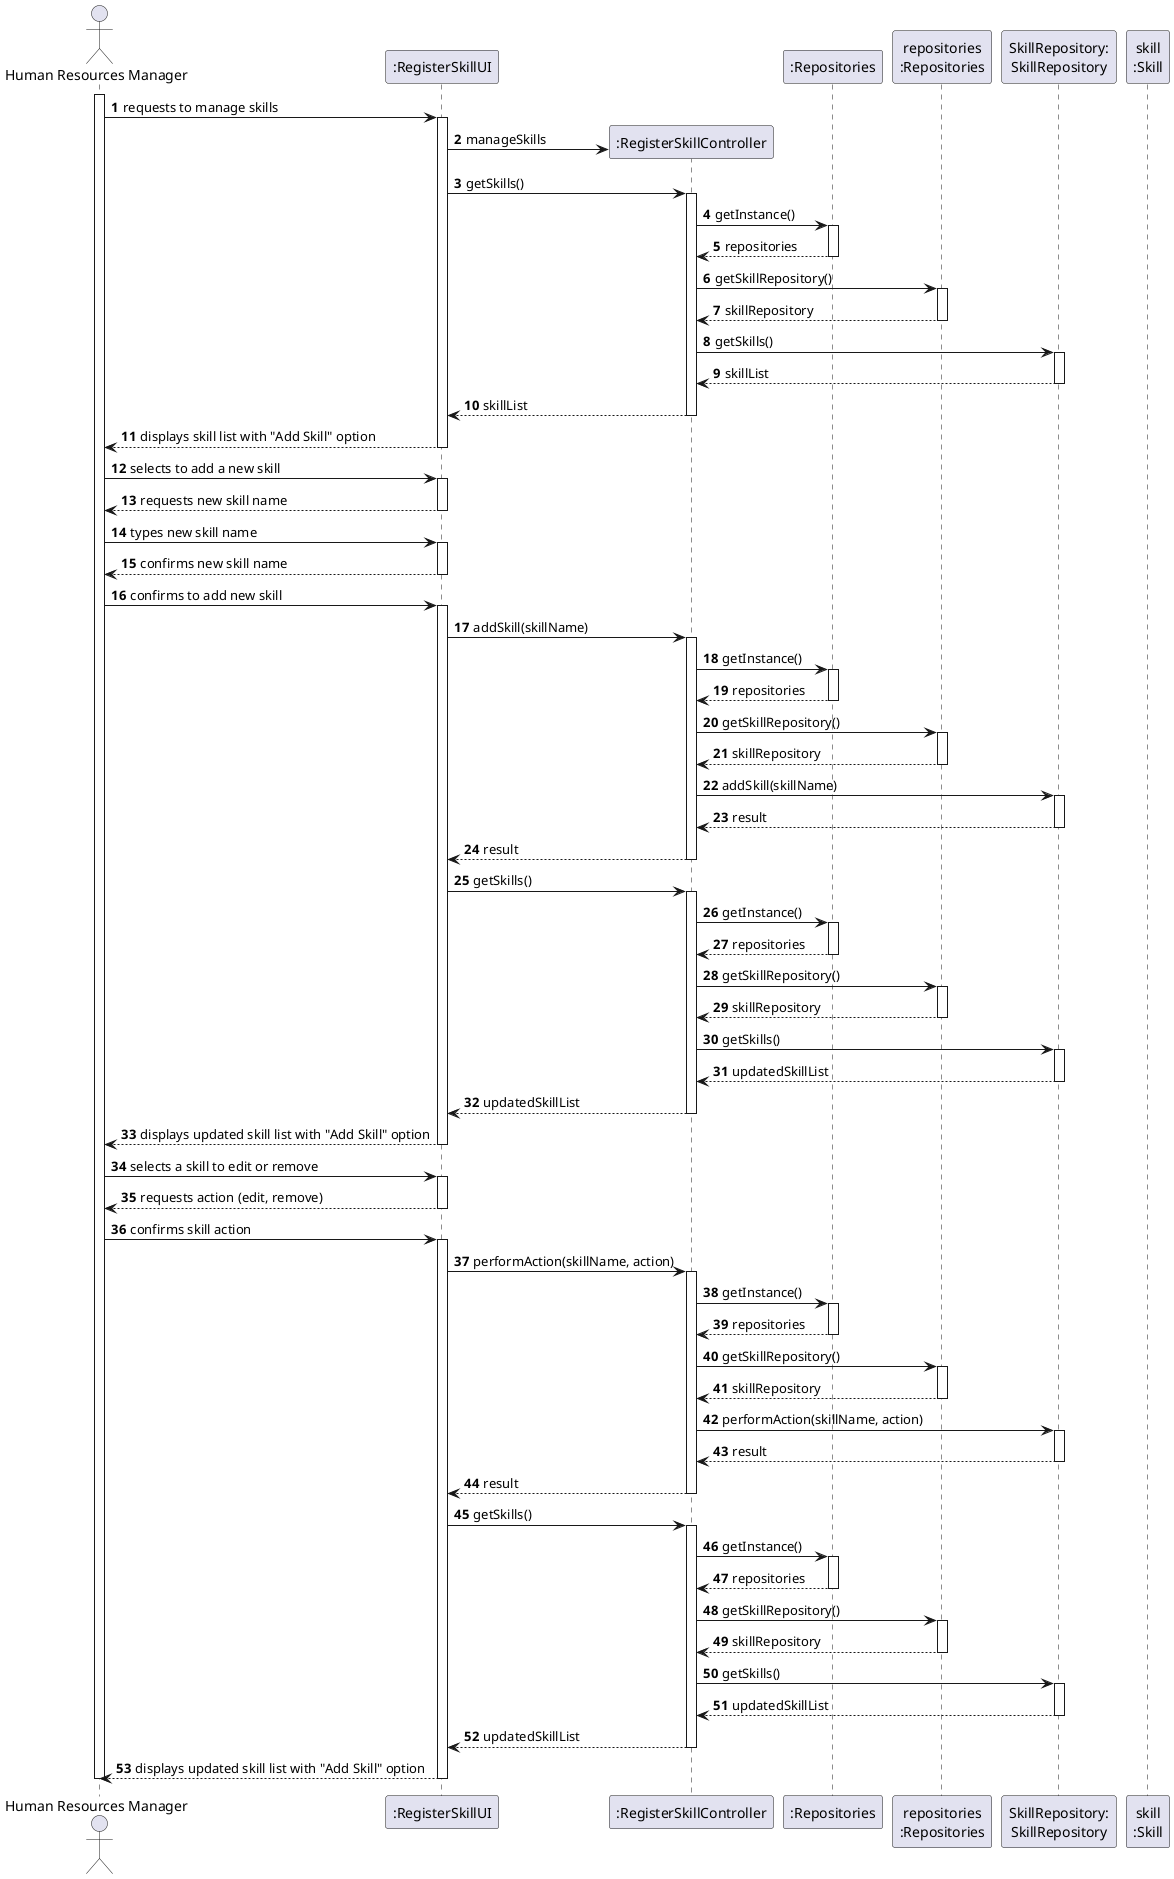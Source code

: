@startuml

'skinparam monochrome true
skinparam packageStyle rectangle
skinparam shadowing false

autonumber

'hide footbox
actor "Human Resources Manager" as ADM
participant ":RegisterSkillUI" as UI
participant ":RegisterSkillController" as CTRL
participant ":Repositories" as RepositorySingleton
participant "repositories\n:Repositories" as PLAT
participant "SkillRepository:\nSkillRepository" as SkillRepository
participant "skill\n:Skill" as SKILL

activate ADM

    ADM -> UI : requests to manage skills

    activate UI

        UI -> CTRL** : manageSkills

        UI -> CTRL : getSkills()
        activate CTRL

            CTRL -> RepositorySingleton : getInstance()
            activate RepositorySingleton

                RepositorySingleton --> CTRL: repositories
            deactivate RepositorySingleton

            CTRL -> PLAT : getSkillRepository()
            activate PLAT

                PLAT --> CTRL : skillRepository
            deactivate PLAT

            CTRL -> SkillRepository : getSkills()
            activate SkillRepository

                SkillRepository --> CTRL : skillList
            deactivate SkillRepository

            CTRL --> UI : skillList
        deactivate CTRL

        UI --> ADM : displays skill list with "Add Skill" option
    deactivate UI

    ADM -> UI : selects to add a new skill
    activate UI

        UI --> ADM : requests new skill name
    deactivate UI

    ADM -> UI : types new skill name
    activate UI

        UI --> ADM : confirms new skill name
    deactivate UI

    ADM -> UI : confirms to add new skill
    activate UI

        UI -> CTRL : addSkill(skillName)
        activate CTRL

            CTRL -> RepositorySingleton : getInstance()
            activate RepositorySingleton

                RepositorySingleton --> CTRL: repositories
            deactivate RepositorySingleton

            CTRL -> PLAT : getSkillRepository()
            activate PLAT

                PLAT --> CTRL : skillRepository
            deactivate PLAT

            CTRL -> SkillRepository : addSkill(skillName)
            activate SkillRepository

                SkillRepository --> CTRL : result
            deactivate SkillRepository

            CTRL --> UI : result
        deactivate CTRL

        UI -> CTRL : getSkills()
        activate CTRL

            CTRL -> RepositorySingleton : getInstance()
            activate RepositorySingleton

                RepositorySingleton --> CTRL: repositories
            deactivate RepositorySingleton

            CTRL -> PLAT : getSkillRepository()
            activate PLAT

                PLAT --> CTRL : skillRepository
            deactivate PLAT

            CTRL -> SkillRepository : getSkills()
            activate SkillRepository

                SkillRepository --> CTRL : updatedSkillList
            deactivate SkillRepository

            CTRL --> UI : updatedSkillList
        deactivate CTRL

        UI --> ADM : displays updated skill list with "Add Skill" option
    deactivate UI

    ADM -> UI : selects a skill to edit or remove
    activate UI

        UI --> ADM : requests action (edit, remove)
    deactivate UI

    ADM -> UI : confirms skill action
    activate UI

        UI -> CTRL : performAction(skillName, action)
        activate CTRL

            CTRL -> RepositorySingleton : getInstance()
            activate RepositorySingleton

                RepositorySingleton --> CTRL: repositories
            deactivate RepositorySingleton

            CTRL -> PLAT : getSkillRepository()
            activate PLAT

                PLAT --> CTRL : skillRepository
            deactivate PLAT

            CTRL -> SkillRepository : performAction(skillName, action)
            activate SkillRepository

                SkillRepository --> CTRL : result
            deactivate SkillRepository

            CTRL --> UI : result
        deactivate CTRL

        UI -> CTRL : getSkills()
        activate CTRL

            CTRL -> RepositorySingleton : getInstance()
            activate RepositorySingleton

                RepositorySingleton --> CTRL: repositories
            deactivate RepositorySingleton

            CTRL -> PLAT : getSkillRepository()
            activate PLAT

                PLAT --> CTRL : skillRepository
            deactivate PLAT

            CTRL -> SkillRepository : getSkills()
            activate SkillRepository

                SkillRepository --> CTRL : updatedSkillList
            deactivate SkillRepository

            CTRL --> UI : updatedSkillList
        deactivate CTRL

        UI --> ADM : displays updated skill list with "Add Skill" option
    deactivate UI

deactivate ADM

@enduml
